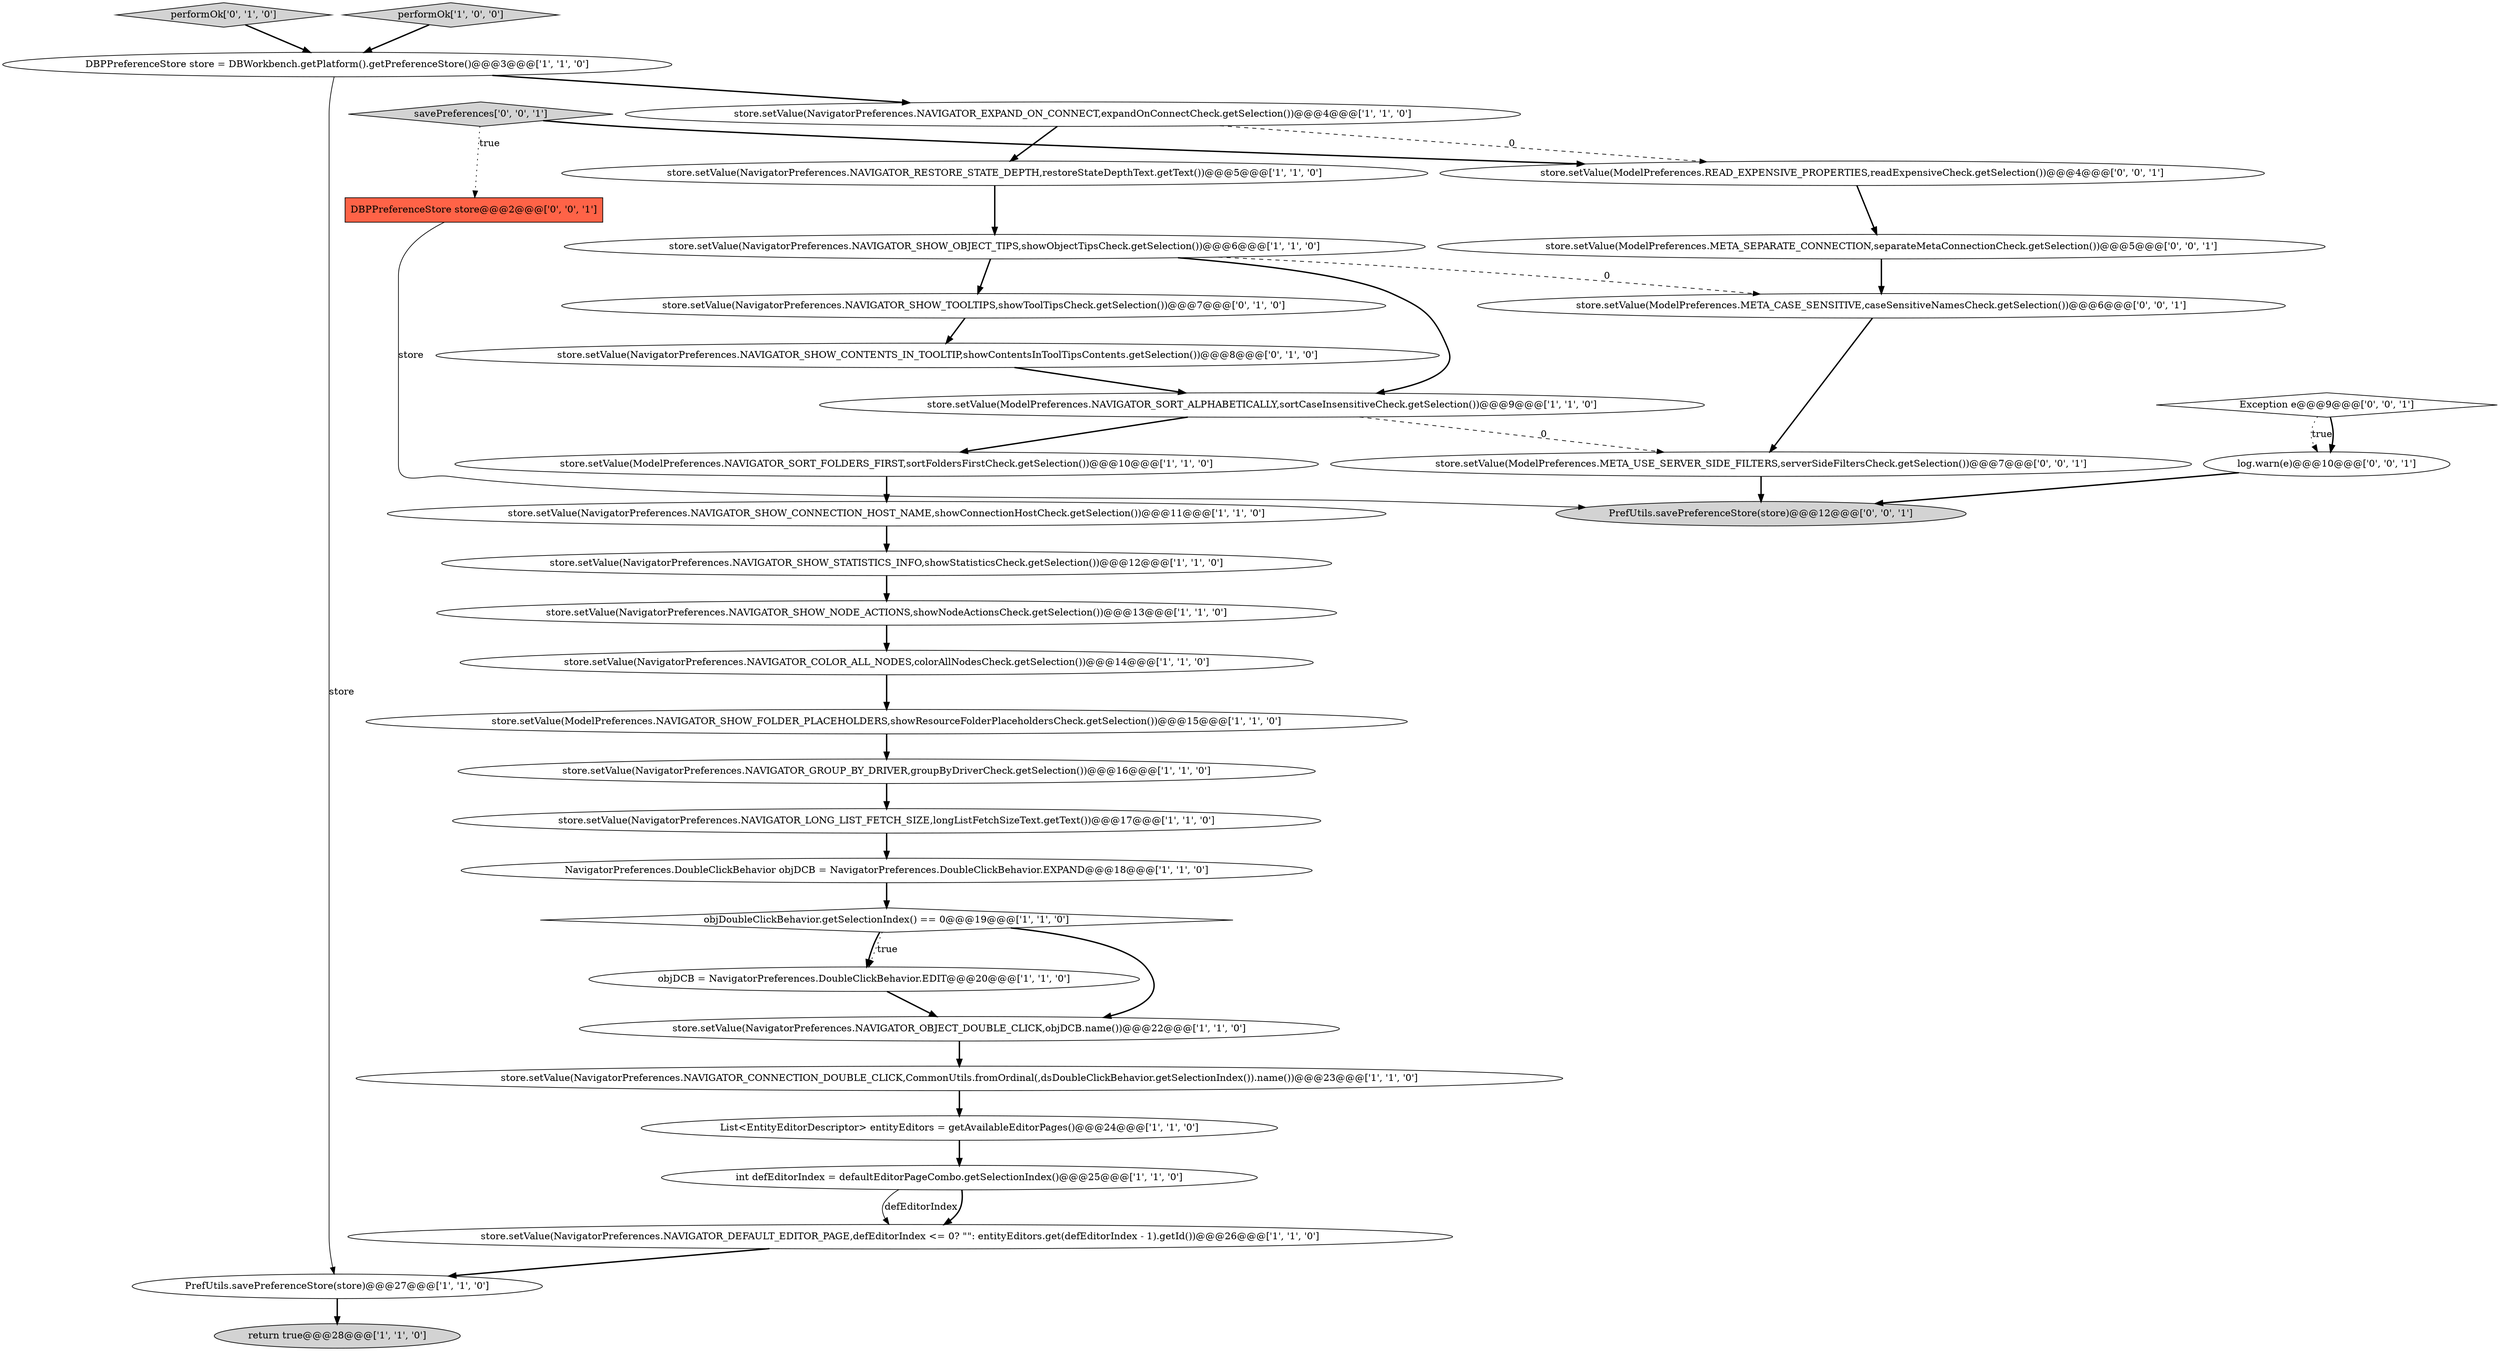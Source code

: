 digraph {
25 [style = filled, label = "store.setValue(NavigatorPreferences.NAVIGATOR_SHOW_TOOLTIPS,showToolTipsCheck.getSelection())@@@7@@@['0', '1', '0']", fillcolor = white, shape = ellipse image = "AAA1AAABBB2BBB"];
22 [style = filled, label = "store.setValue(NavigatorPreferences.NAVIGATOR_COLOR_ALL_NODES,colorAllNodesCheck.getSelection())@@@14@@@['1', '1', '0']", fillcolor = white, shape = ellipse image = "AAA0AAABBB1BBB"];
35 [style = filled, label = "store.setValue(ModelPreferences.META_CASE_SENSITIVE,caseSensitiveNamesCheck.getSelection())@@@6@@@['0', '0', '1']", fillcolor = white, shape = ellipse image = "AAA0AAABBB3BBB"];
1 [style = filled, label = "objDCB = NavigatorPreferences.DoubleClickBehavior.EDIT@@@20@@@['1', '1', '0']", fillcolor = white, shape = ellipse image = "AAA0AAABBB1BBB"];
8 [style = filled, label = "store.setValue(NavigatorPreferences.NAVIGATOR_OBJECT_DOUBLE_CLICK,objDCB.name())@@@22@@@['1', '1', '0']", fillcolor = white, shape = ellipse image = "AAA0AAABBB1BBB"];
0 [style = filled, label = "int defEditorIndex = defaultEditorPageCombo.getSelectionIndex()@@@25@@@['1', '1', '0']", fillcolor = white, shape = ellipse image = "AAA0AAABBB1BBB"];
17 [style = filled, label = "store.setValue(NavigatorPreferences.NAVIGATOR_SHOW_CONNECTION_HOST_NAME,showConnectionHostCheck.getSelection())@@@11@@@['1', '1', '0']", fillcolor = white, shape = ellipse image = "AAA0AAABBB1BBB"];
27 [style = filled, label = "DBPPreferenceStore store@@@2@@@['0', '0', '1']", fillcolor = tomato, shape = box image = "AAA0AAABBB3BBB"];
21 [style = filled, label = "store.setValue(NavigatorPreferences.NAVIGATOR_EXPAND_ON_CONNECT,expandOnConnectCheck.getSelection())@@@4@@@['1', '1', '0']", fillcolor = white, shape = ellipse image = "AAA0AAABBB1BBB"];
5 [style = filled, label = "objDoubleClickBehavior.getSelectionIndex() == 0@@@19@@@['1', '1', '0']", fillcolor = white, shape = diamond image = "AAA0AAABBB1BBB"];
28 [style = filled, label = "log.warn(e)@@@10@@@['0', '0', '1']", fillcolor = white, shape = ellipse image = "AAA0AAABBB3BBB"];
34 [style = filled, label = "savePreferences['0', '0', '1']", fillcolor = lightgray, shape = diamond image = "AAA0AAABBB3BBB"];
12 [style = filled, label = "List<EntityEditorDescriptor> entityEditors = getAvailableEditorPages()@@@24@@@['1', '1', '0']", fillcolor = white, shape = ellipse image = "AAA0AAABBB1BBB"];
18 [style = filled, label = "store.setValue(NavigatorPreferences.NAVIGATOR_SHOW_NODE_ACTIONS,showNodeActionsCheck.getSelection())@@@13@@@['1', '1', '0']", fillcolor = white, shape = ellipse image = "AAA0AAABBB1BBB"];
32 [style = filled, label = "store.setValue(ModelPreferences.META_SEPARATE_CONNECTION,separateMetaConnectionCheck.getSelection())@@@5@@@['0', '0', '1']", fillcolor = white, shape = ellipse image = "AAA0AAABBB3BBB"];
13 [style = filled, label = "store.setValue(ModelPreferences.NAVIGATOR_SORT_ALPHABETICALLY,sortCaseInsensitiveCheck.getSelection())@@@9@@@['1', '1', '0']", fillcolor = white, shape = ellipse image = "AAA0AAABBB1BBB"];
2 [style = filled, label = "store.setValue(NavigatorPreferences.NAVIGATOR_DEFAULT_EDITOR_PAGE,defEditorIndex <= 0? \"\": entityEditors.get(defEditorIndex - 1).getId())@@@26@@@['1', '1', '0']", fillcolor = white, shape = ellipse image = "AAA0AAABBB1BBB"];
33 [style = filled, label = "store.setValue(ModelPreferences.READ_EXPENSIVE_PROPERTIES,readExpensiveCheck.getSelection())@@@4@@@['0', '0', '1']", fillcolor = white, shape = ellipse image = "AAA0AAABBB3BBB"];
14 [style = filled, label = "store.setValue(ModelPreferences.NAVIGATOR_SHOW_FOLDER_PLACEHOLDERS,showResourceFolderPlaceholdersCheck.getSelection())@@@15@@@['1', '1', '0']", fillcolor = white, shape = ellipse image = "AAA0AAABBB1BBB"];
10 [style = filled, label = "store.setValue(NavigatorPreferences.NAVIGATOR_CONNECTION_DOUBLE_CLICK,CommonUtils.fromOrdinal(,dsDoubleClickBehavior.getSelectionIndex()).name())@@@23@@@['1', '1', '0']", fillcolor = white, shape = ellipse image = "AAA0AAABBB1BBB"];
26 [style = filled, label = "performOk['0', '1', '0']", fillcolor = lightgray, shape = diamond image = "AAA0AAABBB2BBB"];
31 [style = filled, label = "Exception e@@@9@@@['0', '0', '1']", fillcolor = white, shape = diamond image = "AAA0AAABBB3BBB"];
11 [style = filled, label = "NavigatorPreferences.DoubleClickBehavior objDCB = NavigatorPreferences.DoubleClickBehavior.EXPAND@@@18@@@['1', '1', '0']", fillcolor = white, shape = ellipse image = "AAA0AAABBB1BBB"];
20 [style = filled, label = "store.setValue(ModelPreferences.NAVIGATOR_SORT_FOLDERS_FIRST,sortFoldersFirstCheck.getSelection())@@@10@@@['1', '1', '0']", fillcolor = white, shape = ellipse image = "AAA0AAABBB1BBB"];
19 [style = filled, label = "store.setValue(NavigatorPreferences.NAVIGATOR_RESTORE_STATE_DEPTH,restoreStateDepthText.getText())@@@5@@@['1', '1', '0']", fillcolor = white, shape = ellipse image = "AAA0AAABBB1BBB"];
23 [style = filled, label = "store.setValue(NavigatorPreferences.NAVIGATOR_LONG_LIST_FETCH_SIZE,longListFetchSizeText.getText())@@@17@@@['1', '1', '0']", fillcolor = white, shape = ellipse image = "AAA0AAABBB1BBB"];
16 [style = filled, label = "store.setValue(NavigatorPreferences.NAVIGATOR_SHOW_STATISTICS_INFO,showStatisticsCheck.getSelection())@@@12@@@['1', '1', '0']", fillcolor = white, shape = ellipse image = "AAA0AAABBB1BBB"];
9 [style = filled, label = "performOk['1', '0', '0']", fillcolor = lightgray, shape = diamond image = "AAA0AAABBB1BBB"];
29 [style = filled, label = "store.setValue(ModelPreferences.META_USE_SERVER_SIDE_FILTERS,serverSideFiltersCheck.getSelection())@@@7@@@['0', '0', '1']", fillcolor = white, shape = ellipse image = "AAA0AAABBB3BBB"];
24 [style = filled, label = "store.setValue(NavigatorPreferences.NAVIGATOR_SHOW_CONTENTS_IN_TOOLTIP,showContentsInToolTipsContents.getSelection())@@@8@@@['0', '1', '0']", fillcolor = white, shape = ellipse image = "AAA1AAABBB2BBB"];
4 [style = filled, label = "store.setValue(NavigatorPreferences.NAVIGATOR_GROUP_BY_DRIVER,groupByDriverCheck.getSelection())@@@16@@@['1', '1', '0']", fillcolor = white, shape = ellipse image = "AAA0AAABBB1BBB"];
7 [style = filled, label = "store.setValue(NavigatorPreferences.NAVIGATOR_SHOW_OBJECT_TIPS,showObjectTipsCheck.getSelection())@@@6@@@['1', '1', '0']", fillcolor = white, shape = ellipse image = "AAA0AAABBB1BBB"];
3 [style = filled, label = "return true@@@28@@@['1', '1', '0']", fillcolor = lightgray, shape = ellipse image = "AAA0AAABBB1BBB"];
30 [style = filled, label = "PrefUtils.savePreferenceStore(store)@@@12@@@['0', '0', '1']", fillcolor = lightgray, shape = ellipse image = "AAA0AAABBB3BBB"];
15 [style = filled, label = "DBPPreferenceStore store = DBWorkbench.getPlatform().getPreferenceStore()@@@3@@@['1', '1', '0']", fillcolor = white, shape = ellipse image = "AAA0AAABBB1BBB"];
6 [style = filled, label = "PrefUtils.savePreferenceStore(store)@@@27@@@['1', '1', '0']", fillcolor = white, shape = ellipse image = "AAA0AAABBB1BBB"];
29->30 [style = bold, label=""];
28->30 [style = bold, label=""];
12->0 [style = bold, label=""];
24->13 [style = bold, label=""];
5->8 [style = bold, label=""];
0->2 [style = solid, label="defEditorIndex"];
18->22 [style = bold, label=""];
16->18 [style = bold, label=""];
31->28 [style = dotted, label="true"];
5->1 [style = bold, label=""];
25->24 [style = bold, label=""];
21->33 [style = dashed, label="0"];
1->8 [style = bold, label=""];
9->15 [style = bold, label=""];
34->33 [style = bold, label=""];
15->21 [style = bold, label=""];
23->11 [style = bold, label=""];
33->32 [style = bold, label=""];
7->35 [style = dashed, label="0"];
34->27 [style = dotted, label="true"];
10->12 [style = bold, label=""];
7->13 [style = bold, label=""];
21->19 [style = bold, label=""];
26->15 [style = bold, label=""];
32->35 [style = bold, label=""];
22->14 [style = bold, label=""];
6->3 [style = bold, label=""];
13->29 [style = dashed, label="0"];
7->25 [style = bold, label=""];
4->23 [style = bold, label=""];
2->6 [style = bold, label=""];
20->17 [style = bold, label=""];
35->29 [style = bold, label=""];
5->1 [style = dotted, label="true"];
19->7 [style = bold, label=""];
13->20 [style = bold, label=""];
14->4 [style = bold, label=""];
0->2 [style = bold, label=""];
31->28 [style = bold, label=""];
27->30 [style = solid, label="store"];
17->16 [style = bold, label=""];
8->10 [style = bold, label=""];
11->5 [style = bold, label=""];
15->6 [style = solid, label="store"];
}

